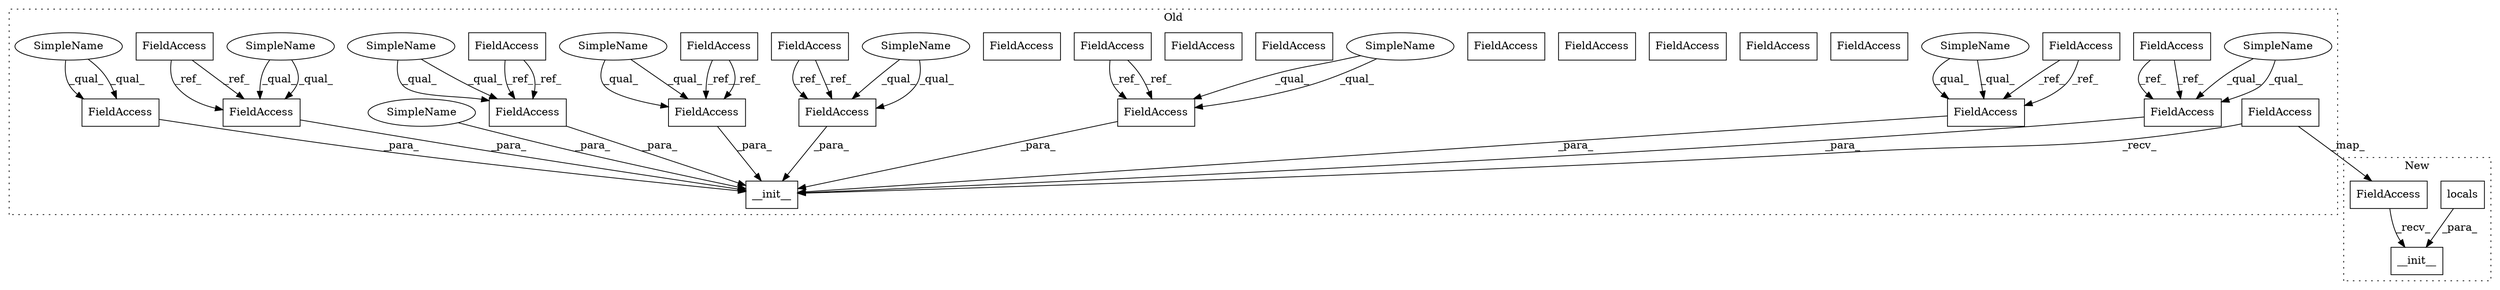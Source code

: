 digraph G {
subgraph cluster0 {
1 [label="__init__" a="32" s="1025,1260" l="9,1" shape="box"];
4 [label="FieldAccess" a="22" s="719" l="21" shape="box"];
5 [label="FieldAccess" a="22" s="762" l="25" shape="box"];
6 [label="FieldAccess" a="22" s="860" l="48" shape="box"];
7 [label="FieldAccess" a="22" s="658" l="30" shape="box"];
8 [label="FieldAccess" a="22" s="1162" l="25" shape="box"];
9 [label="FieldAccess" a="22" s="1212" l="48" shape="box"];
10 [label="FieldAccess" a="22" s="1109" l="30" shape="box"];
11 [label="FieldAccess" a="22" s="1140" l="21" shape="box"];
12 [label="FieldAccess" a="22" s="1010" l="14" shape="box"];
14 [label="FieldAccess" a="22" s="1088" l="20" shape="box"];
15 [label="FieldAccess" a="22" s="521" l="22" shape="box"];
16 [label="FieldAccess" a="22" s="1062" l="25" shape="box"];
17 [label="FieldAccess" a="22" s="1039" l="22" shape="box"];
18 [label="FieldAccess" a="22" s="617" l="20" shape="box"];
19 [label="FieldAccess" a="22" s="1188" l="23" shape="box"];
20 [label="FieldAccess" a="22" s="566" l="25" shape="box"];
21 [label="FieldAccess" a="22" s="1212" l="48" shape="box"];
22 [label="FieldAccess" a="22" s="1088" l="20" shape="box"];
23 [label="FieldAccess" a="22" s="1039" l="22" shape="box"];
24 [label="FieldAccess" a="22" s="1140" l="21" shape="box"];
25 [label="FieldAccess" a="22" s="1062" l="25" shape="box"];
26 [label="FieldAccess" a="22" s="1109" l="30" shape="box"];
27 [label="FieldAccess" a="22" s="1162" l="25" shape="box"];
28 [label="SimpleName" a="42" s="1039" l="4" shape="ellipse"];
29 [label="SimpleName" a="42" s="1162" l="4" shape="ellipse"];
30 [label="SimpleName" a="42" s="1212" l="4" shape="ellipse"];
31 [label="SimpleName" a="42" s="1088" l="4" shape="ellipse"];
32 [label="SimpleName" a="42" s="1188" l="4" shape="ellipse"];
33 [label="SimpleName" a="42" s="1109" l="4" shape="ellipse"];
34 [label="SimpleName" a="42" s="1034" l="4" shape="ellipse"];
35 [label="SimpleName" a="42" s="1140" l="4" shape="ellipse"];
36 [label="SimpleName" a="42" s="1062" l="4" shape="ellipse"];
37 [label="FieldAccess" a="22" s="1188" l="23" shape="box"];
label = "Old";
style="dotted";
}
subgraph cluster1 {
2 [label="locals" a="32" s="545" l="8" shape="box"];
3 [label="__init__" a="32" s="536,553" l="9,1" shape="box"];
13 [label="FieldAccess" a="22" s="521" l="14" shape="box"];
label = "New";
style="dotted";
}
2 -> 3 [label="_para_"];
4 -> 24 [label="_ref_"];
4 -> 24 [label="_ref_"];
5 -> 27 [label="_ref_"];
5 -> 27 [label="_ref_"];
6 -> 21 [label="_ref_"];
6 -> 21 [label="_ref_"];
7 -> 26 [label="_ref_"];
7 -> 26 [label="_ref_"];
12 -> 1 [label="_recv_"];
12 -> 13 [label="_map_"];
13 -> 3 [label="_recv_"];
15 -> 23 [label="_ref_"];
15 -> 23 [label="_ref_"];
18 -> 22 [label="_ref_"];
18 -> 22 [label="_ref_"];
20 -> 25 [label="_ref_"];
20 -> 25 [label="_ref_"];
21 -> 1 [label="_para_"];
22 -> 1 [label="_para_"];
23 -> 1 [label="_para_"];
24 -> 1 [label="_para_"];
25 -> 1 [label="_para_"];
26 -> 1 [label="_para_"];
27 -> 1 [label="_para_"];
28 -> 23 [label="_qual_"];
28 -> 23 [label="_qual_"];
29 -> 27 [label="_qual_"];
29 -> 27 [label="_qual_"];
30 -> 21 [label="_qual_"];
30 -> 21 [label="_qual_"];
31 -> 22 [label="_qual_"];
31 -> 22 [label="_qual_"];
32 -> 37 [label="_qual_"];
32 -> 37 [label="_qual_"];
33 -> 26 [label="_qual_"];
33 -> 26 [label="_qual_"];
34 -> 1 [label="_para_"];
35 -> 24 [label="_qual_"];
35 -> 24 [label="_qual_"];
36 -> 25 [label="_qual_"];
36 -> 25 [label="_qual_"];
37 -> 1 [label="_para_"];
}
